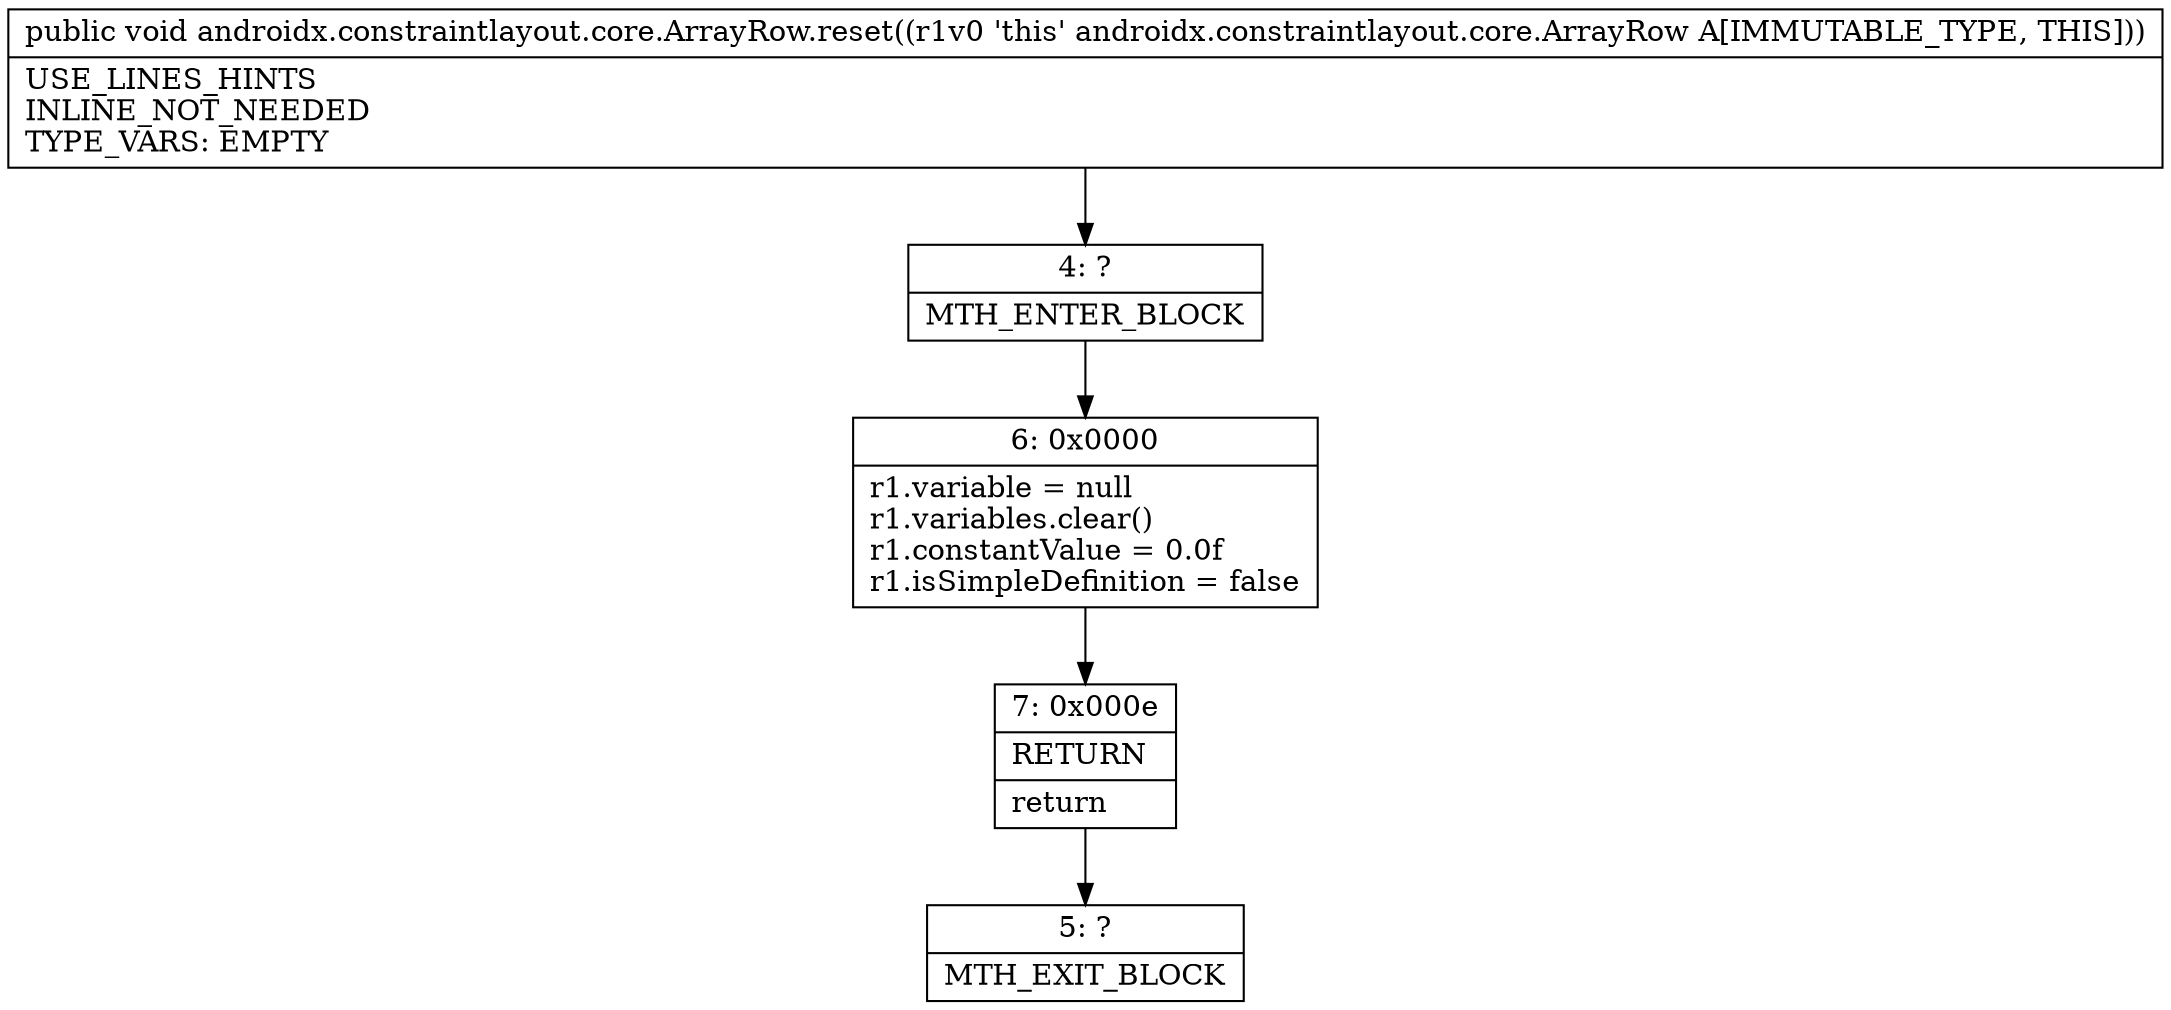 digraph "CFG forandroidx.constraintlayout.core.ArrayRow.reset()V" {
Node_4 [shape=record,label="{4\:\ ?|MTH_ENTER_BLOCK\l}"];
Node_6 [shape=record,label="{6\:\ 0x0000|r1.variable = null\lr1.variables.clear()\lr1.constantValue = 0.0f\lr1.isSimpleDefinition = false\l}"];
Node_7 [shape=record,label="{7\:\ 0x000e|RETURN\l|return\l}"];
Node_5 [shape=record,label="{5\:\ ?|MTH_EXIT_BLOCK\l}"];
MethodNode[shape=record,label="{public void androidx.constraintlayout.core.ArrayRow.reset((r1v0 'this' androidx.constraintlayout.core.ArrayRow A[IMMUTABLE_TYPE, THIS]))  | USE_LINES_HINTS\lINLINE_NOT_NEEDED\lTYPE_VARS: EMPTY\l}"];
MethodNode -> Node_4;Node_4 -> Node_6;
Node_6 -> Node_7;
Node_7 -> Node_5;
}

